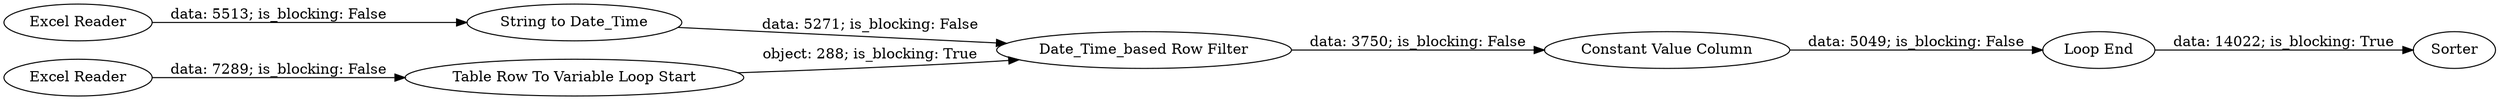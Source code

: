 digraph {
	"-5819120515007582245_2" [label="Excel Reader"]
	"-5819120515007582245_6" [label="Constant Value Column"]
	"-5819120515007582245_7" [label="Date_Time_based Row Filter"]
	"-5819120515007582245_4" [label="Table Row To Variable Loop Start"]
	"-5819120515007582245_1" [label="Excel Reader"]
	"-5819120515007582245_8" [label="Loop End"]
	"-5819120515007582245_9" [label=Sorter]
	"-5819120515007582245_3" [label="String to Date_Time"]
	"-5819120515007582245_6" -> "-5819120515007582245_8" [label="data: 5049; is_blocking: False"]
	"-5819120515007582245_7" -> "-5819120515007582245_6" [label="data: 3750; is_blocking: False"]
	"-5819120515007582245_3" -> "-5819120515007582245_7" [label="data: 5271; is_blocking: False"]
	"-5819120515007582245_4" -> "-5819120515007582245_7" [label="object: 288; is_blocking: True"]
	"-5819120515007582245_2" -> "-5819120515007582245_3" [label="data: 5513; is_blocking: False"]
	"-5819120515007582245_1" -> "-5819120515007582245_4" [label="data: 7289; is_blocking: False"]
	"-5819120515007582245_8" -> "-5819120515007582245_9" [label="data: 14022; is_blocking: True"]
	rankdir=LR
}
